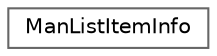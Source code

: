 digraph "Graphical Class Hierarchy"
{
 // INTERACTIVE_SVG=YES
 // LATEX_PDF_SIZE
  bgcolor="transparent";
  edge [fontname=Helvetica,fontsize=10,labelfontname=Helvetica,labelfontsize=10];
  node [fontname=Helvetica,fontsize=10,shape=box,height=0.2,width=0.4];
  rankdir="LR";
  Node0 [label="ManListItemInfo",height=0.2,width=0.4,color="grey40", fillcolor="white", style="filled",URL="$d3/d04/struct_man_list_item_info.html",tooltip=" "];
}
